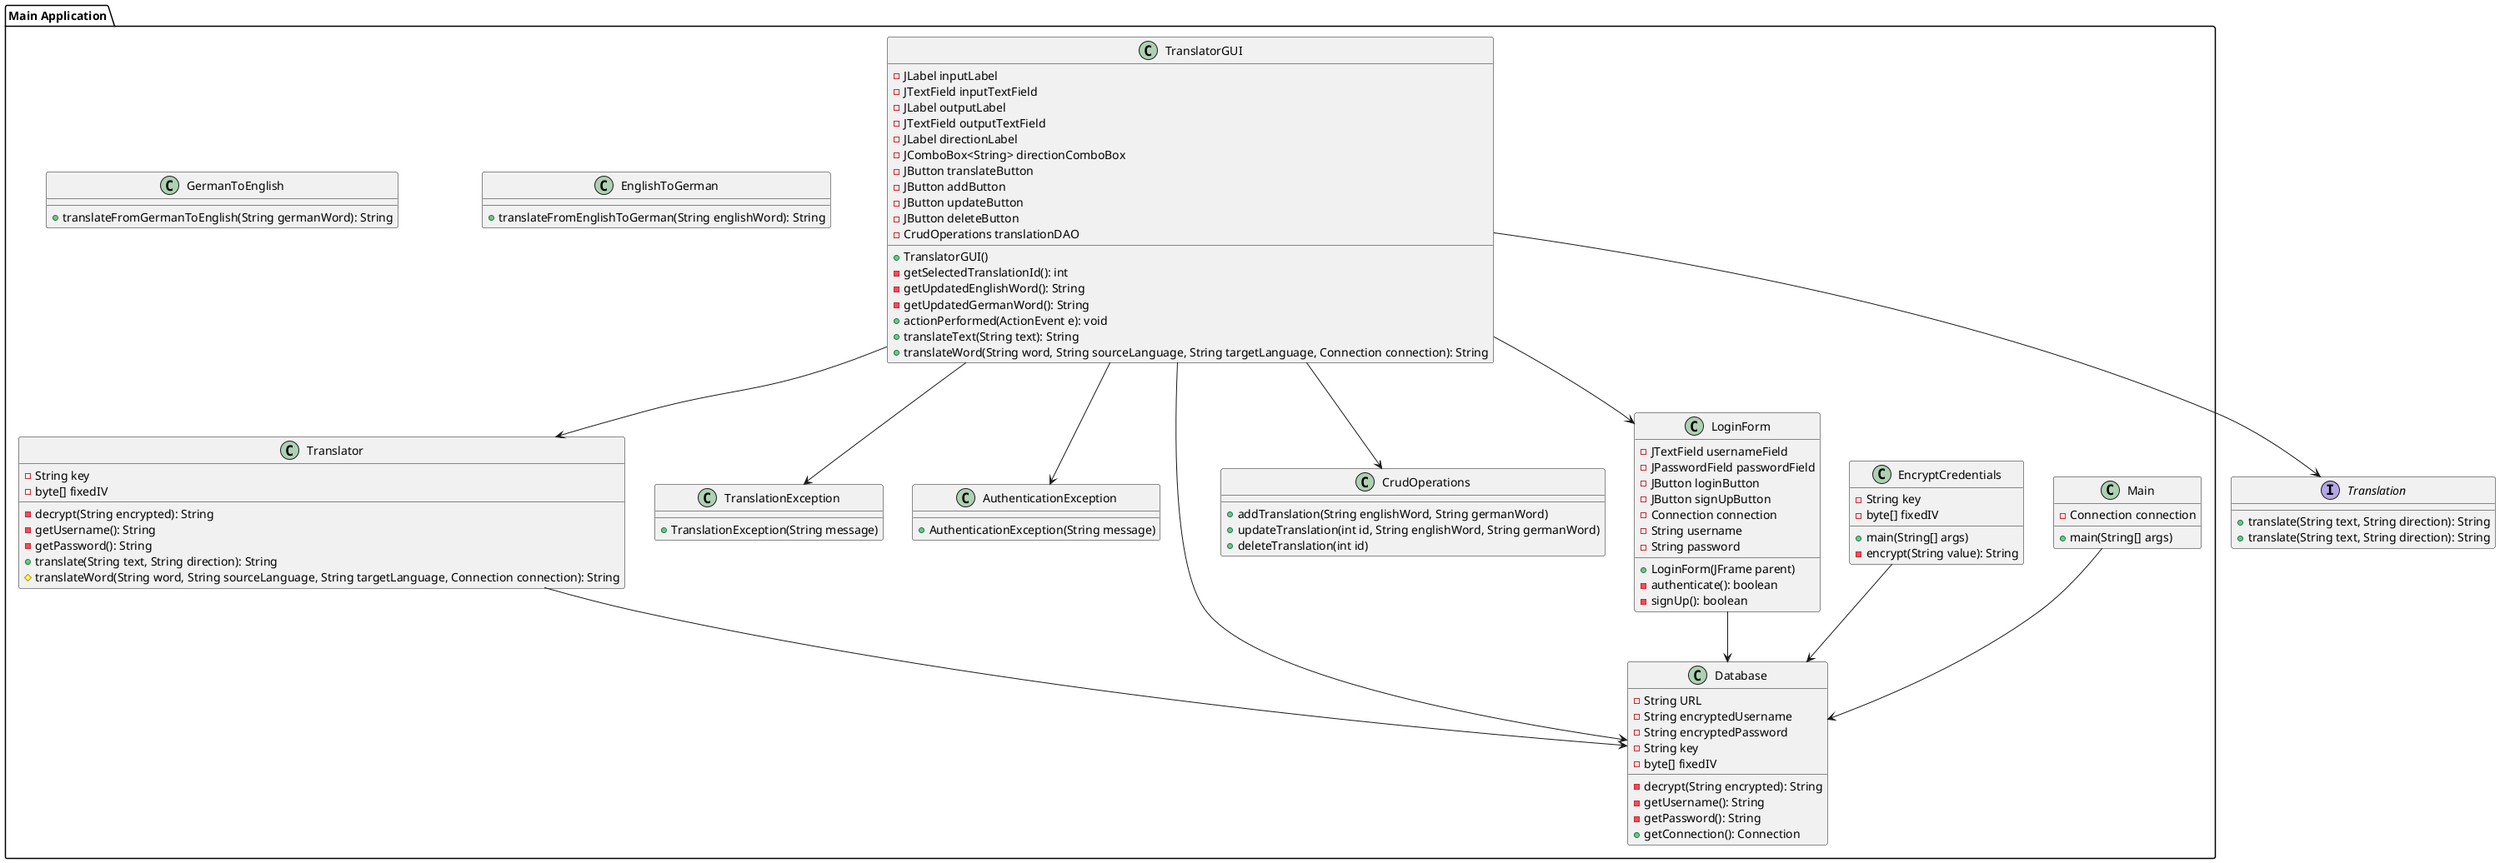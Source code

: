 @startuml

package "Main Application" {
    class Main {
        - Connection connection
        + main(String[] args)
    }

    class Translator {
        - String key
        - byte[] fixedIV
        - decrypt(String encrypted): String
        - getUsername(): String
        - getPassword(): String
        + translate(String text, String direction): String
        # translateWord(String word, String sourceLanguage, String targetLanguage, Connection connection): String
    }

    class EncryptCredentials {
        - String key
        - byte[] fixedIV
        + main(String[] args)
        - encrypt(String value): String
    }

    class TranslationException {
        + TranslationException(String message)
    }

    class AuthenticationException {
        + AuthenticationException(String message)
    }

    class Database {
        - String URL
        - String encryptedUsername
        - String encryptedPassword
        - String key
        - byte[] fixedIV
        - decrypt(String encrypted): String
        - getUsername(): String
        - getPassword(): String
        + getConnection(): Connection
    }

    class CrudOperations {
        + addTranslation(String englishWord, String germanWord)
        + updateTranslation(int id, String englishWord, String germanWord)
        + deleteTranslation(int id)
    }

    class TranslatorGUI {
        - JLabel inputLabel
        - JTextField inputTextField
        - JLabel outputLabel
        - JTextField outputTextField
        - JLabel directionLabel
        - JComboBox<String> directionComboBox
        - JButton translateButton
        - JButton addButton
        - JButton updateButton
        - JButton deleteButton
        - CrudOperations translationDAO
        + TranslatorGUI()
        - getSelectedTranslationId(): int
        - getUpdatedEnglishWord(): String
        - getUpdatedGermanWord(): String
        + actionPerformed(ActionEvent e): void
        + translateText(String text): String
        + translateWord(String word, String sourceLanguage, String targetLanguage, Connection connection): String
    }

    class EnglishToGerman {
        + translateFromEnglishToGerman(String englishWord): String
    }

    class GermanToEnglish {
        + translateFromGermanToEnglish(String germanWord): String
    }

    class LoginForm {
        - JTextField usernameField
        - JPasswordField passwordField
        - JButton loginButton
        - JButton signUpButton
        - Connection connection
        - String username
        - String password
        + LoginForm(JFrame parent)
        - authenticate(): boolean
        - signUp(): boolean
    }
}

class Translation {
    + translate(String text, String direction): String
}

interface Translation {
    + translate(String text, String direction): String
}

Main --> Database
Translator --> Database
EncryptCredentials --> Database
TranslatorGUI --> LoginForm
LoginForm --> Database
TranslatorGUI --> CrudOperations
TranslatorGUI --> Database
TranslatorGUI --> Translation
TranslatorGUI --> Translator
TranslatorGUI --> TranslationException
TranslatorGUI --> AuthenticationException

@enduml
